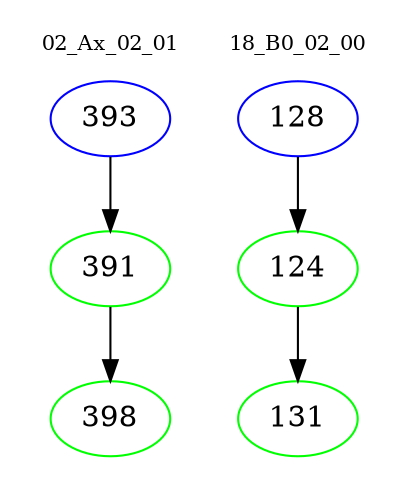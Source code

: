 digraph{
subgraph cluster_0 {
color = white
label = "02_Ax_02_01";
fontsize=10;
T0_393 [label="393", color="blue"]
T0_393 -> T0_391 [color="black"]
T0_391 [label="391", color="green"]
T0_391 -> T0_398 [color="black"]
T0_398 [label="398", color="green"]
}
subgraph cluster_1 {
color = white
label = "18_B0_02_00";
fontsize=10;
T1_128 [label="128", color="blue"]
T1_128 -> T1_124 [color="black"]
T1_124 [label="124", color="green"]
T1_124 -> T1_131 [color="black"]
T1_131 [label="131", color="green"]
}
}
